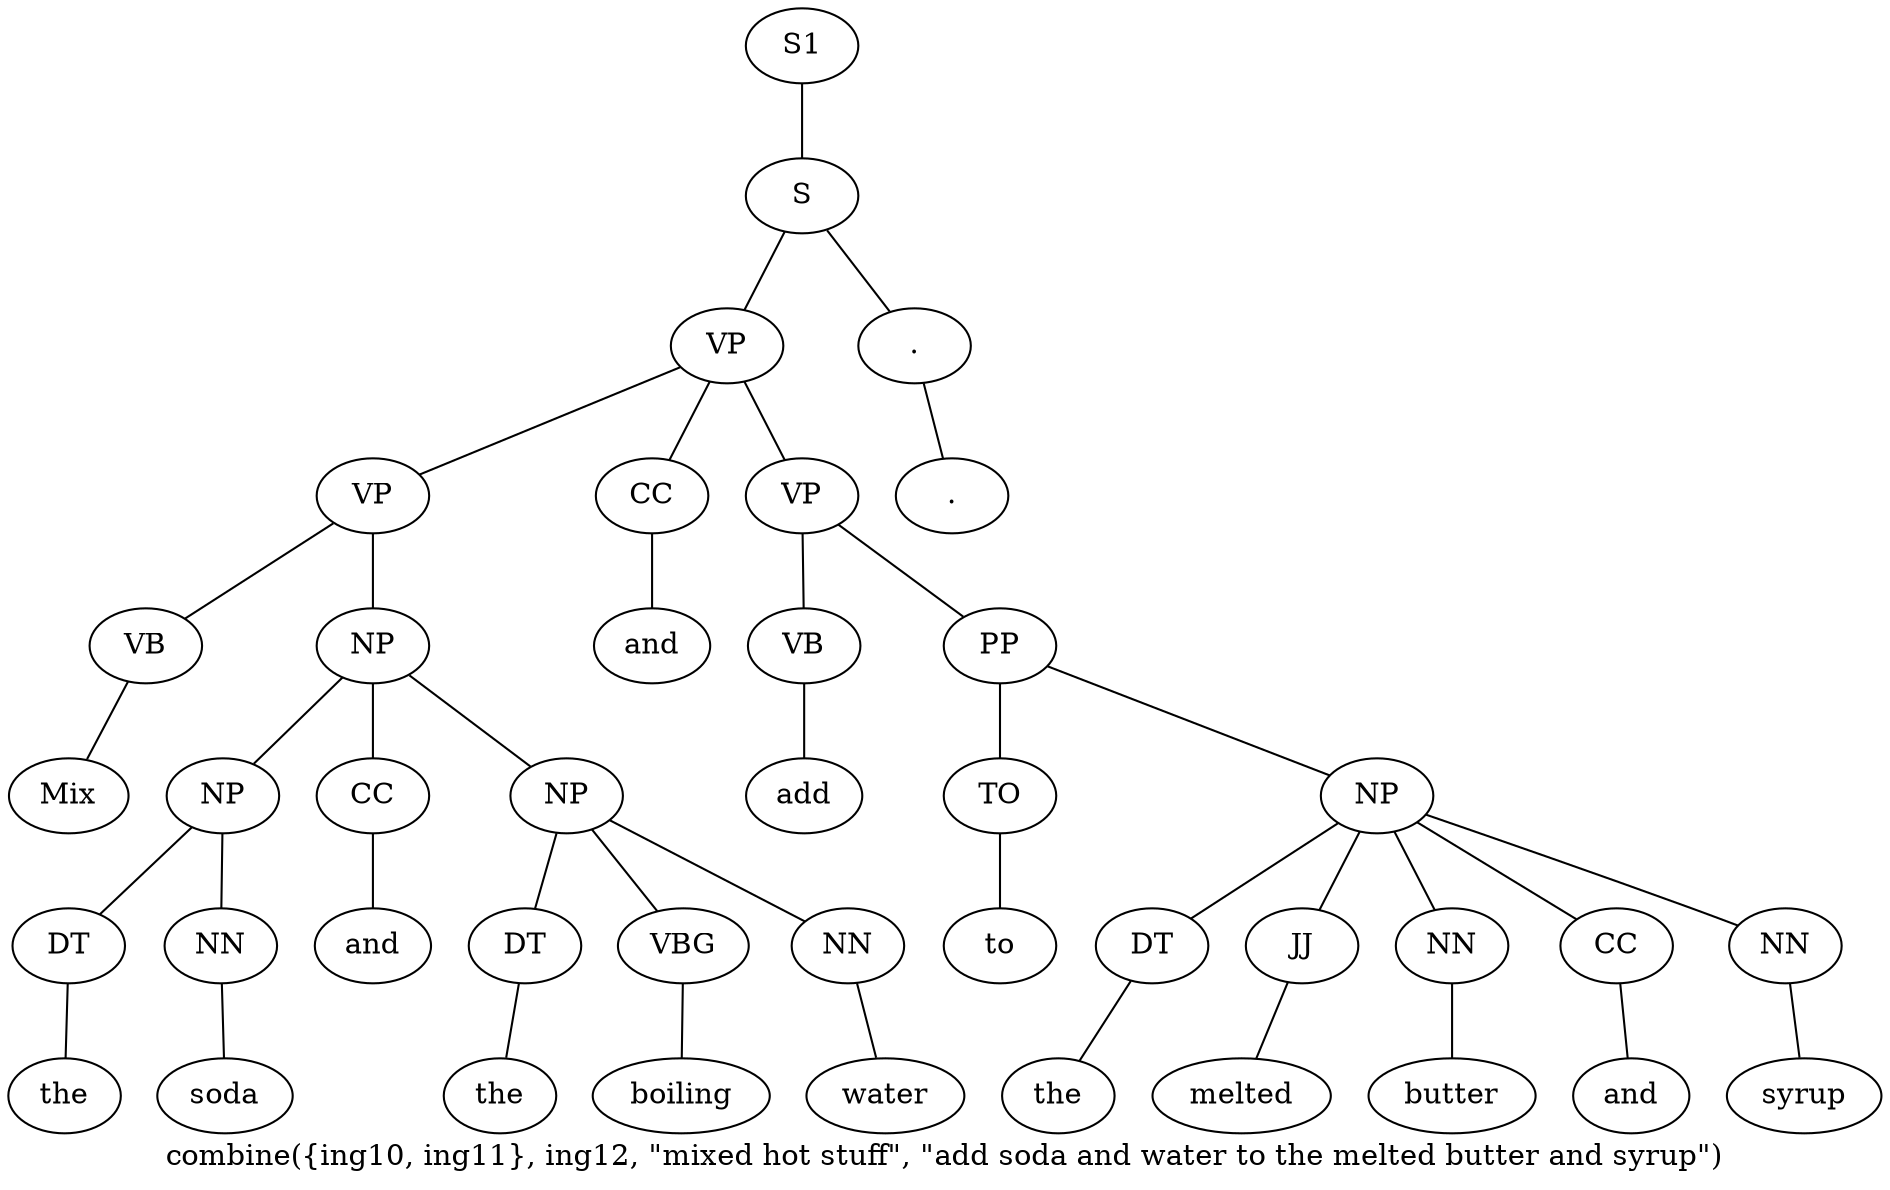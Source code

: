 graph SyntaxGraph {
	label = "combine({ing10, ing11}, ing12, \"mixed hot stuff\", \"add soda and water to the melted butter and syrup\")";
	Node0 [label="S1"];
	Node1 [label="S"];
	Node2 [label="VP"];
	Node3 [label="VP"];
	Node4 [label="VB"];
	Node5 [label="Mix"];
	Node6 [label="NP"];
	Node7 [label="NP"];
	Node8 [label="DT"];
	Node9 [label="the"];
	Node10 [label="NN"];
	Node11 [label="soda"];
	Node12 [label="CC"];
	Node13 [label="and"];
	Node14 [label="NP"];
	Node15 [label="DT"];
	Node16 [label="the"];
	Node17 [label="VBG"];
	Node18 [label="boiling"];
	Node19 [label="NN"];
	Node20 [label="water"];
	Node21 [label="CC"];
	Node22 [label="and"];
	Node23 [label="VP"];
	Node24 [label="VB"];
	Node25 [label="add"];
	Node26 [label="PP"];
	Node27 [label="TO"];
	Node28 [label="to"];
	Node29 [label="NP"];
	Node30 [label="DT"];
	Node31 [label="the"];
	Node32 [label="JJ"];
	Node33 [label="melted"];
	Node34 [label="NN"];
	Node35 [label="butter"];
	Node36 [label="CC"];
	Node37 [label="and"];
	Node38 [label="NN"];
	Node39 [label="syrup"];
	Node40 [label="."];
	Node41 [label="."];

	Node0 -- Node1;
	Node1 -- Node2;
	Node1 -- Node40;
	Node2 -- Node3;
	Node2 -- Node21;
	Node2 -- Node23;
	Node3 -- Node4;
	Node3 -- Node6;
	Node4 -- Node5;
	Node6 -- Node7;
	Node6 -- Node12;
	Node6 -- Node14;
	Node7 -- Node8;
	Node7 -- Node10;
	Node8 -- Node9;
	Node10 -- Node11;
	Node12 -- Node13;
	Node14 -- Node15;
	Node14 -- Node17;
	Node14 -- Node19;
	Node15 -- Node16;
	Node17 -- Node18;
	Node19 -- Node20;
	Node21 -- Node22;
	Node23 -- Node24;
	Node23 -- Node26;
	Node24 -- Node25;
	Node26 -- Node27;
	Node26 -- Node29;
	Node27 -- Node28;
	Node29 -- Node30;
	Node29 -- Node32;
	Node29 -- Node34;
	Node29 -- Node36;
	Node29 -- Node38;
	Node30 -- Node31;
	Node32 -- Node33;
	Node34 -- Node35;
	Node36 -- Node37;
	Node38 -- Node39;
	Node40 -- Node41;
}
